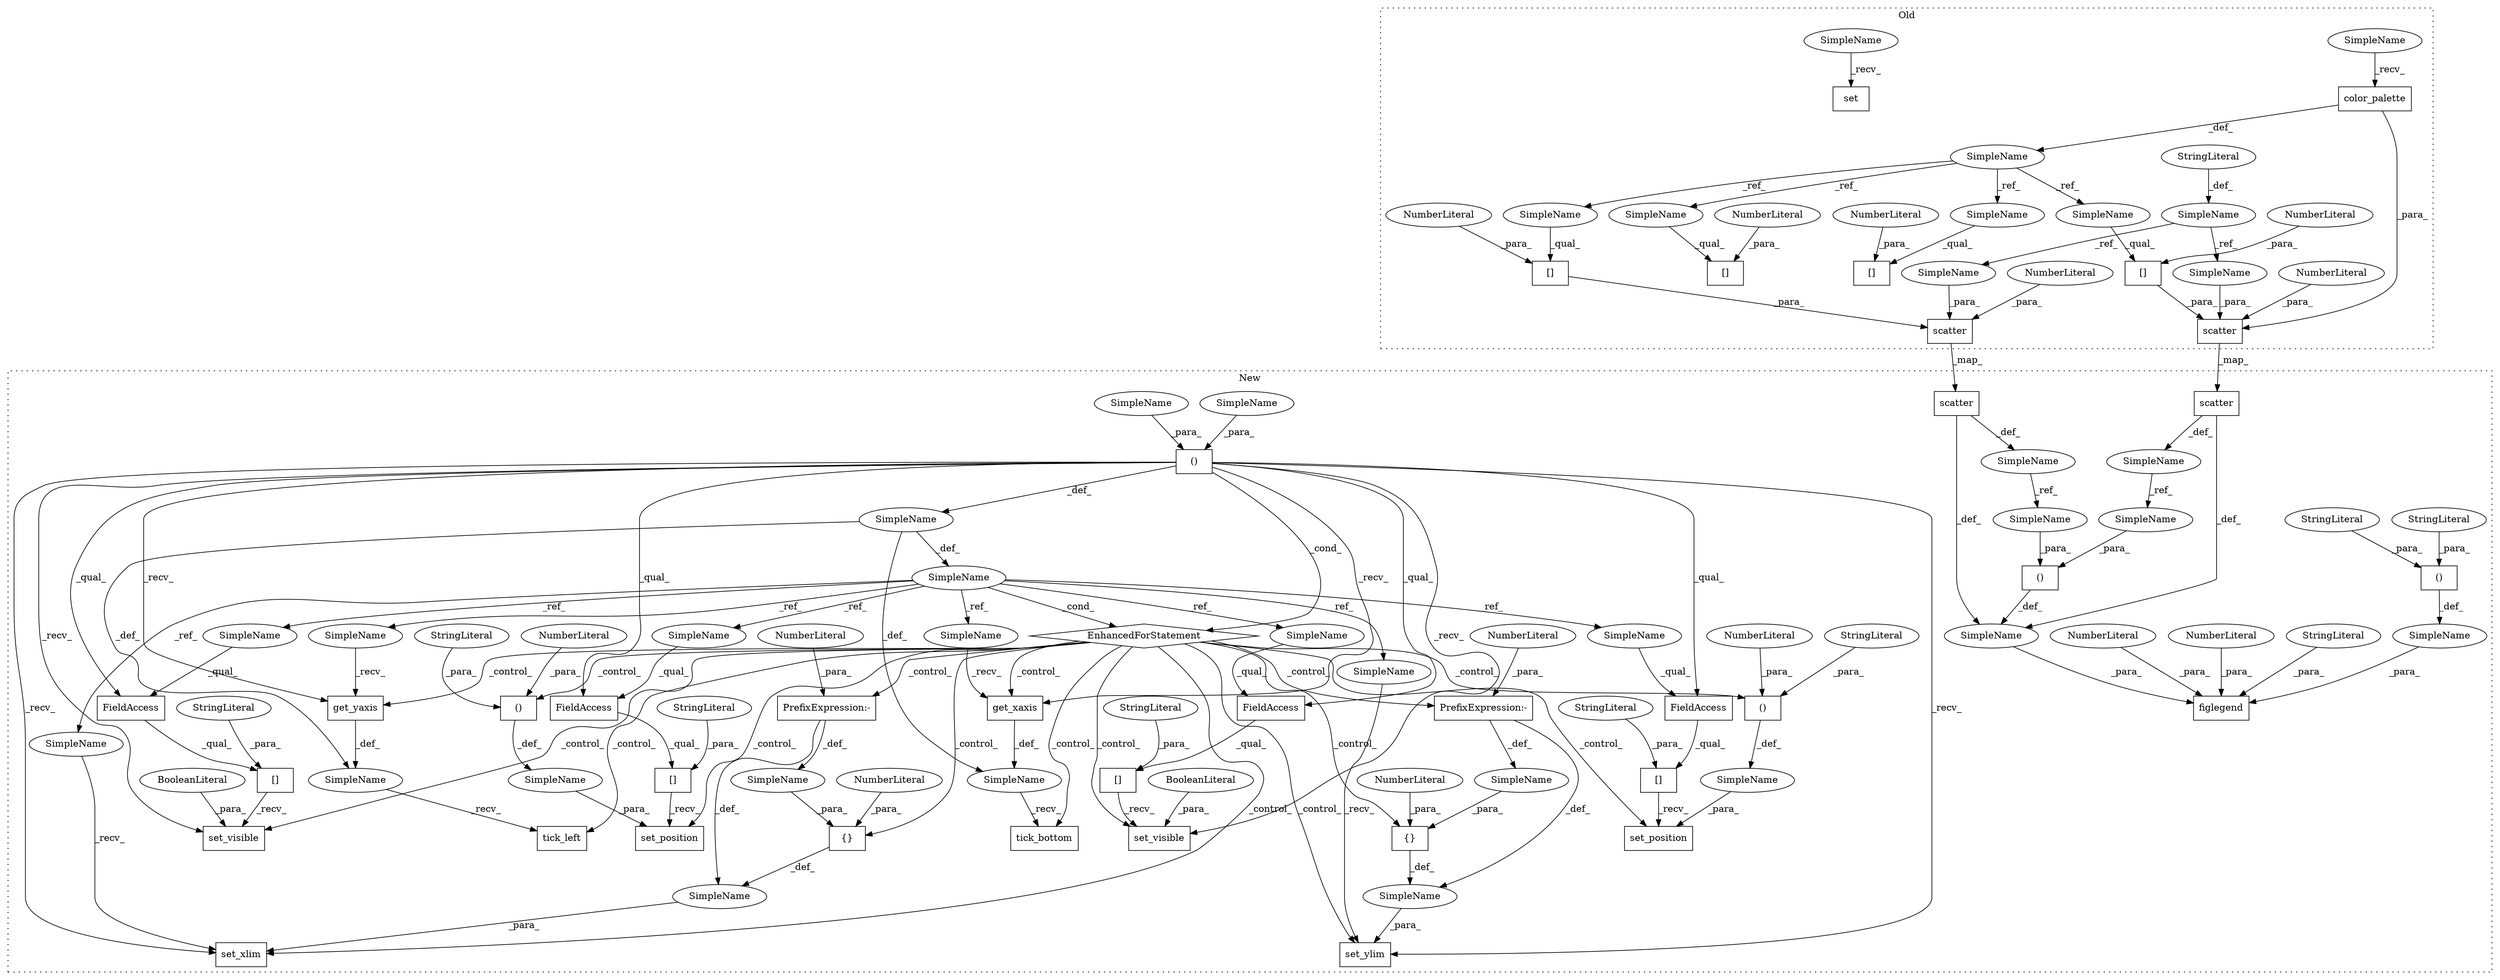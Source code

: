 digraph G {
subgraph cluster0 {
1 [label="scatter" a="32" s="951,1074" l="8,1" shape="box"];
3 [label="NumberLiteral" a="34" s="1070" l="4" shape="ellipse"];
4 [label="SimpleName" a="42" s="524" l="12" shape="ellipse"];
5 [label="[]" a="2" s="1059,1068" l="8,1" shape="box"];
6 [label="NumberLiteral" a="34" s="1067" l="1" shape="ellipse"];
7 [label="SimpleName" a="42" s="552" l="7" shape="ellipse"];
8 [label="[]" a="2" s="1390,1399" l="8,1" shape="box"];
9 [label="NumberLiteral" a="34" s="1398" l="1" shape="ellipse"];
10 [label="StringLiteral" a="45" s="537" l="9" shape="ellipse"];
12 [label="[]" a="2" s="1552,1561" l="8,1" shape="box"];
13 [label="NumberLiteral" a="34" s="1560" l="1" shape="ellipse"];
14 [label="[]" a="2" s="1193,1202" l="8,1" shape="box"];
15 [label="NumberLiteral" a="34" s="1201" l="1" shape="ellipse"];
16 [label="scatter" a="32" s="1085,1208" l="8,1" shape="box"];
29 [label="NumberLiteral" a="34" s="1204" l="4" shape="ellipse"];
71 [label="color_palette" a="32" s="568" l="15" shape="box"];
72 [label="set" a="32" s="513" l="5" shape="box"];
83 [label="SimpleName" a="42" s="560" l="7" shape="ellipse"];
84 [label="SimpleName" a="42" s="505" l="7" shape="ellipse"];
86 [label="SimpleName" a="42" s="1390" l="7" shape="ellipse"];
87 [label="SimpleName" a="42" s="1059" l="7" shape="ellipse"];
88 [label="SimpleName" a="42" s="1193" l="7" shape="ellipse"];
89 [label="SimpleName" a="42" s="1552" l="7" shape="ellipse"];
100 [label="SimpleName" a="42" s="1180" l="12" shape="ellipse"];
101 [label="SimpleName" a="42" s="1046" l="12" shape="ellipse"];
label = "Old";
style="dotted";
}
subgraph cluster1 {
2 [label="scatter" a="32" s="847,941" l="8,1" shape="box"];
11 [label="()" a="106" s="1907" l="17" shape="box"];
17 [label="scatter" a="32" s="955,1049" l="8,1" shape="box"];
18 [label="()" a="106" s="1464" l="19" shape="box"];
19 [label="SimpleName" a="42" s="1454" l="2" shape="ellipse"];
20 [label="set_ylim" a="32" s="1837,1861" l="9,1" shape="box"];
21 [label="set_position" a="32" s="1744,1788" l="20,2" shape="box"];
22 [label="()" a="106" s="1690" l="24" shape="box"];
23 [label="tick_left" a="32" s="1633" l="11" shape="box"];
24 [label="set_position" a="32" s="1670,1714" l="20,2" shape="box"];
25 [label="SimpleName" a="42" s="" l="" shape="ellipse"];
26 [label="tick_bottom" a="32" s="1597" l="13" shape="box"];
27 [label="()" a="106" s="1764" l="24" shape="box"];
28 [label="[]" a="2" s="1494,1509" l="10,1" shape="box"];
30 [label="{}" a="4" s="1855,1860" l="1,1" shape="box"];
31 [label="[]" a="2" s="1724,1742" l="10,1" shape="box"];
32 [label="NumberLiteral" a="34" s="1786" l="2" shape="ellipse"];
33 [label="NumberLiteral" a="34" s="1859" l="1" shape="ellipse"];
34 [label="[]" a="2" s="1652,1668" l="10,1" shape="box"];
35 [label="NumberLiteral" a="34" s="1712" l="2" shape="ellipse"];
36 [label="[]" a="2" s="1537,1554" l="10,1" shape="box"];
37 [label="{}" a="4" s="1819,1824" l="1,1" shape="box"];
38 [label="NumberLiteral" a="34" s="1823" l="1" shape="ellipse"];
39 [label="EnhancedForStatement" a="70" s="1397,1483" l="53,3" shape="diamond"];
40 [label="get_xaxis" a="32" s="1585" l="11" shape="box"];
41 [label="SimpleName" a="42" s="" l="" shape="ellipse"];
42 [label="SimpleName" a="42" s="" l="" shape="ellipse"];
43 [label="SimpleName" a="42" s="" l="" shape="ellipse"];
44 [label="SimpleName" a="42" s="840" l="2" shape="ellipse"];
45 [label="SimpleName" a="42" s="" l="" shape="ellipse"];
46 [label="SimpleName" a="42" s="948" l="2" shape="ellipse"];
47 [label="SimpleName" a="42" s="" l="" shape="ellipse"];
48 [label="SimpleName" a="42" s="" l="" shape="ellipse"];
49 [label="SimpleName" a="42" s="" l="" shape="ellipse"];
50 [label="set_xlim" a="32" s="1801,1825" l="9,1" shape="box"];
51 [label="get_yaxis" a="32" s="1621" l="11" shape="box"];
52 [label="FieldAccess" a="22" s="1494" l="9" shape="box"];
53 [label="FieldAccess" a="22" s="1537" l="9" shape="box"];
54 [label="FieldAccess" a="22" s="1724" l="9" shape="box"];
55 [label="FieldAccess" a="22" s="1652" l="9" shape="box"];
56 [label="SimpleName" a="42" s="" l="" shape="ellipse"];
57 [label="set_visible" a="32" s="1511,1528" l="12,1" shape="box"];
58 [label="BooleanLiteral" a="9" s="1523" l="5" shape="ellipse"];
59 [label="set_visible" a="32" s="1556,1573" l="12,1" shape="box"];
60 [label="BooleanLiteral" a="9" s="1568" l="5" shape="ellipse"];
61 [label="PrefixExpression:-" a="38" s="1820" l="1" shape="box"];
62 [label="NumberLiteral" a="34" s="1821" l="1" shape="ellipse"];
63 [label="StringLiteral" a="45" s="1662" l="6" shape="ellipse"];
64 [label="StringLiteral" a="45" s="1734" l="8" shape="ellipse"];
65 [label="PrefixExpression:-" a="38" s="1856" l="1" shape="box"];
66 [label="NumberLiteral" a="34" s="1857" l="1" shape="ellipse"];
67 [label="StringLiteral" a="45" s="1504" l="5" shape="ellipse"];
68 [label="StringLiteral" a="45" s="1547" l="7" shape="ellipse"];
69 [label="StringLiteral" a="45" s="1690" l="9" shape="ellipse"];
70 [label="StringLiteral" a="45" s="1764" l="9" shape="ellipse"];
73 [label="SimpleName" a="42" s="" l="" shape="ellipse"];
74 [label="figlegend" a="32" s="1892,1986" l="15,1" shape="box"];
75 [label="()" a="106" s="1931" l="33" shape="box"];
76 [label="NumberLiteral" a="34" s="1983" l="3" shape="ellipse"];
77 [label="NumberLiteral" a="34" s="1981" l="1" shape="ellipse"];
78 [label="SimpleName" a="42" s="" l="" shape="ellipse"];
79 [label="StringLiteral" a="45" s="1931" l="10" shape="ellipse"];
80 [label="StringLiteral" a="45" s="1954" l="10" shape="ellipse"];
81 [label="StringLiteral" a="45" s="1966" l="14" shape="ellipse"];
82 [label="SimpleName" a="42" s="1464" l="3" shape="ellipse"];
85 [label="SimpleName" a="42" s="1922" l="2" shape="ellipse"];
90 [label="SimpleName" a="42" s="1907" l="2" shape="ellipse"];
91 [label="SimpleName" a="42" s="1652" l="2" shape="ellipse"];
92 [label="SimpleName" a="42" s="1724" l="2" shape="ellipse"];
93 [label="SimpleName" a="42" s="1834" l="2" shape="ellipse"];
94 [label="SimpleName" a="42" s="1618" l="2" shape="ellipse"];
95 [label="SimpleName" a="42" s="1582" l="2" shape="ellipse"];
96 [label="SimpleName" a="42" s="1537" l="2" shape="ellipse"];
97 [label="SimpleName" a="42" s="1494" l="2" shape="ellipse"];
98 [label="SimpleName" a="42" s="1798" l="2" shape="ellipse"];
99 [label="SimpleName" a="42" s="1480" l="3" shape="ellipse"];
label = "New";
style="dotted";
}
1 -> 2 [label="_map_"];
2 -> 44 [label="_def_"];
2 -> 73 [label="_def_"];
3 -> 1 [label="_para_"];
4 -> 100 [label="_ref_"];
4 -> 101 [label="_ref_"];
5 -> 1 [label="_para_"];
6 -> 5 [label="_para_"];
7 -> 87 [label="_ref_"];
7 -> 88 [label="_ref_"];
7 -> 86 [label="_ref_"];
7 -> 89 [label="_ref_"];
9 -> 8 [label="_para_"];
10 -> 4 [label="_def_"];
11 -> 73 [label="_def_"];
13 -> 12 [label="_para_"];
14 -> 16 [label="_para_"];
15 -> 14 [label="_para_"];
16 -> 17 [label="_map_"];
17 -> 73 [label="_def_"];
17 -> 46 [label="_def_"];
18 -> 52 [label="_qual_"];
18 -> 59 [label="_recv_"];
18 -> 39 [label="_cond_"];
18 -> 51 [label="_recv_"];
18 -> 50 [label="_recv_"];
18 -> 54 [label="_qual_"];
18 -> 40 [label="_recv_"];
18 -> 43 [label="_def_"];
18 -> 55 [label="_qual_"];
18 -> 20 [label="_recv_"];
18 -> 53 [label="_qual_"];
18 -> 57 [label="_recv_"];
19 -> 95 [label="_ref_"];
19 -> 91 [label="_ref_"];
19 -> 39 [label="_cond_"];
19 -> 98 [label="_ref_"];
19 -> 97 [label="_ref_"];
19 -> 94 [label="_ref_"];
19 -> 93 [label="_ref_"];
19 -> 96 [label="_ref_"];
19 -> 92 [label="_ref_"];
22 -> 45 [label="_def_"];
25 -> 26 [label="_recv_"];
27 -> 49 [label="_def_"];
28 -> 57 [label="_recv_"];
29 -> 16 [label="_para_"];
30 -> 41 [label="_def_"];
31 -> 21 [label="_recv_"];
32 -> 27 [label="_para_"];
33 -> 30 [label="_para_"];
34 -> 24 [label="_recv_"];
35 -> 22 [label="_para_"];
36 -> 59 [label="_recv_"];
37 -> 56 [label="_def_"];
38 -> 37 [label="_para_"];
39 -> 24 [label="_control_"];
39 -> 37 [label="_control_"];
39 -> 57 [label="_control_"];
39 -> 40 [label="_control_"];
39 -> 23 [label="_control_"];
39 -> 20 [label="_control_"];
39 -> 26 [label="_control_"];
39 -> 65 [label="_control_"];
39 -> 21 [label="_control_"];
39 -> 59 [label="_control_"];
39 -> 61 [label="_control_"];
39 -> 51 [label="_control_"];
39 -> 30 [label="_control_"];
39 -> 50 [label="_control_"];
39 -> 27 [label="_control_"];
39 -> 22 [label="_control_"];
40 -> 25 [label="_def_"];
41 -> 20 [label="_para_"];
42 -> 30 [label="_para_"];
43 -> 19 [label="_def_"];
43 -> 25 [label="_def_"];
43 -> 48 [label="_def_"];
44 -> 90 [label="_ref_"];
45 -> 24 [label="_para_"];
46 -> 85 [label="_ref_"];
47 -> 37 [label="_para_"];
48 -> 23 [label="_recv_"];
49 -> 21 [label="_para_"];
51 -> 48 [label="_def_"];
52 -> 28 [label="_qual_"];
53 -> 36 [label="_qual_"];
54 -> 31 [label="_qual_"];
55 -> 34 [label="_qual_"];
56 -> 50 [label="_para_"];
58 -> 57 [label="_para_"];
60 -> 59 [label="_para_"];
61 -> 47 [label="_def_"];
61 -> 56 [label="_def_"];
62 -> 61 [label="_para_"];
63 -> 34 [label="_para_"];
64 -> 31 [label="_para_"];
65 -> 42 [label="_def_"];
65 -> 41 [label="_def_"];
66 -> 65 [label="_para_"];
67 -> 28 [label="_para_"];
68 -> 36 [label="_para_"];
69 -> 22 [label="_para_"];
70 -> 27 [label="_para_"];
71 -> 16 [label="_para_"];
71 -> 7 [label="_def_"];
73 -> 74 [label="_para_"];
75 -> 78 [label="_def_"];
76 -> 74 [label="_para_"];
77 -> 74 [label="_para_"];
78 -> 74 [label="_para_"];
79 -> 75 [label="_para_"];
80 -> 75 [label="_para_"];
81 -> 74 [label="_para_"];
82 -> 18 [label="_para_"];
83 -> 71 [label="_recv_"];
84 -> 72 [label="_recv_"];
85 -> 11 [label="_para_"];
86 -> 8 [label="_qual_"];
87 -> 5 [label="_qual_"];
88 -> 14 [label="_qual_"];
89 -> 12 [label="_qual_"];
90 -> 11 [label="_para_"];
91 -> 55 [label="_qual_"];
92 -> 54 [label="_qual_"];
93 -> 20 [label="_recv_"];
94 -> 51 [label="_recv_"];
95 -> 40 [label="_recv_"];
96 -> 53 [label="_qual_"];
97 -> 52 [label="_qual_"];
98 -> 50 [label="_recv_"];
99 -> 18 [label="_para_"];
100 -> 16 [label="_para_"];
101 -> 1 [label="_para_"];
}